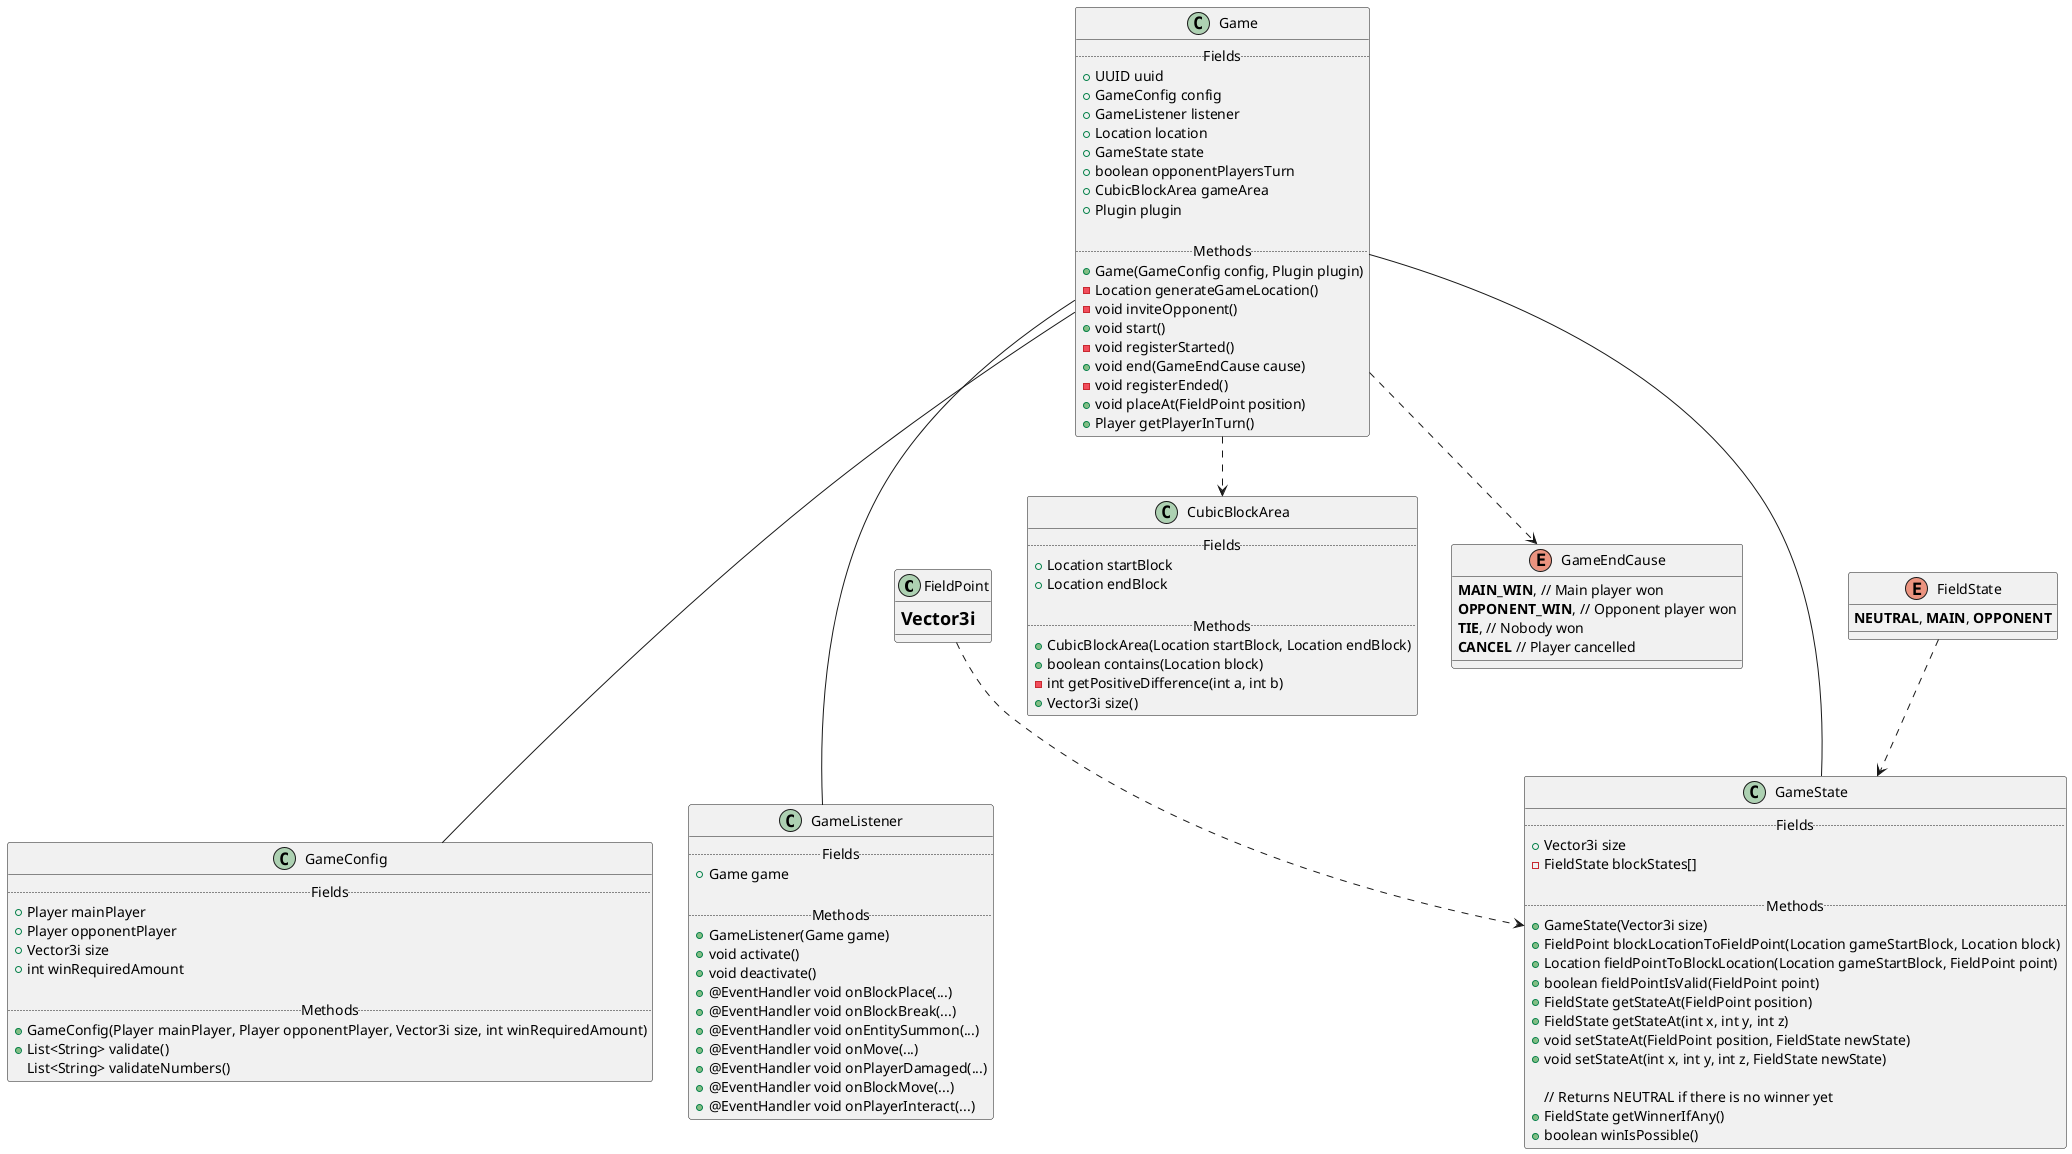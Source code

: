 @startuml

class FieldPoint {
    = Vector3i
}

enum GameEndCause {
    <b>MAIN_WIN</b>, // Main player won
    <b>OPPONENT_WIN</b>, // Opponent player won
    <b>TIE</b>, // Nobody won
    <b>CANCEL</b> // Player cancelled
}

class Game {
    .. Fields ..
    +UUID uuid
	+GameConfig config
    +GameListener listener
    +Location location /' Start block location; stores world '/
    +GameState state /' Stores the marked fields in a separate positioning system '/
    +boolean opponentPlayersTurn /' Whose turn it is! '/
    +CubicBlockArea gameArea /' Set in contructor '/
    +Plugin plugin /' Used for listener and for placing blocks '/
    
    .. Methods ..
    +Game(GameConfig config, Plugin plugin)
    -Location generateGameLocation() /' Based on the main player's facing '/
    -void inviteOpponent() /' Calls start() when accepted '/
    +void start() /' Starts the game and places the blocks; activates the listener '/
    -void registerStarted() /' Configures the static HashMaps! '/
    +void end(GameEndCause cause) /' Ends the game and removes the blocks; deactivates the listener '/
    -void registerEnded() /' Configured the static HashMaps! '/
    +void placeAt(FieldPoint position) /' Called when the current player marks a field; checks for win and changes the turn '/
    +Player getPlayerInTurn()
}


class GameConfig {
    .. Fields ..
    +Player mainPlayer
    +Player opponentPlayer
    +Vector3i size
    +int winRequiredAmount
    
    .. Methods ..
    +GameConfig(Player mainPlayer, Player opponentPlayer, Vector3i size, int winRequiredAmount)
    +List<String> validate() /' Returns a list of errors in the config! Empty means OK '/
    List<String> validateNumbers() /' sub-part of validate() '/
}


enum FieldState {
    <b>NEUTRAL</b>, <b>MAIN</b>, <b>OPPONENT</b>
}

class GameState {
    .. Fields ..
    +Vector3i size
    -FieldState blockStates[]
    
    .. Methods ..
    +GameState(Vector3i size) /' Sizes the array and fills it with FieldState.NEUTRAL '/
    +FieldPoint blockLocationToFieldPoint(Location gameStartBlock, Location block) /' /!\ CHECK FOR WORLD '/
    +Location fieldPointToBlockLocation(Location gameStartBlock, FieldPoint point) /' /!\ SET WORLD '/
    +boolean fieldPointIsValid(FieldPoint point) /' Returns true if the given FieldPoint is contained in this game (regarding the size!) '/
    +FieldState getStateAt(FieldPoint position)
    +FieldState getStateAt(int x, int y, int z)
    +void setStateAt(FieldPoint position, FieldState newState)
    +void setStateAt(int x, int y, int z, FieldState newState)
    
    // Returns NEUTRAL if there is no winner yet
    +FieldState getWinnerIfAny() /' Returns NEUTRAL for no winner yet '/
    +boolean winIsPossible() /' Whether (false) or not (true) to cancel the game '/
}

class GameListener {
    .. Fields ..
    +Game game
    
    .. Methods ..
    +GameListener(Game game)
    +void activate()
    +void deactivate()
    +@EventHandler void onBlockPlace(...) /' BlockPlaceEvent '/
    +@EventHandler void onBlockBreak(...) /' BlockBreakEvent '/
    +@EventHandler void onEntitySummon(...) /' EntitySpawnEvent '/
    +@EventHandler void onMove(...) /' PlayerMoveEvent '/
    +@EventHandler void onPlayerDamaged(...) /' EntityDamageByEntityEvent '/
    +@EventHandler void onBlockMove(...) /' BlockFromToEvent '/
    +@EventHandler void onPlayerInteract(...) /' PlayerInteractEvent '/
}


class CubicBlockArea {
    .. Fields ..
    +Location startBlock
    +Location endBlock

    .. Methods ..
    +CubicBlockArea(Location startBlock, Location endBlock)
    +boolean contains(Location block)
    -int getPositiveDifference(int a, int b)
    +Vector3i size()
}

Game --- GameConfig
Game --- GameListener
Game ..> CubicBlockArea
Game ..> GameEndCause

FieldPoint ..> GameState
FieldState ..> GameState
Game --- GameState

@enduml
